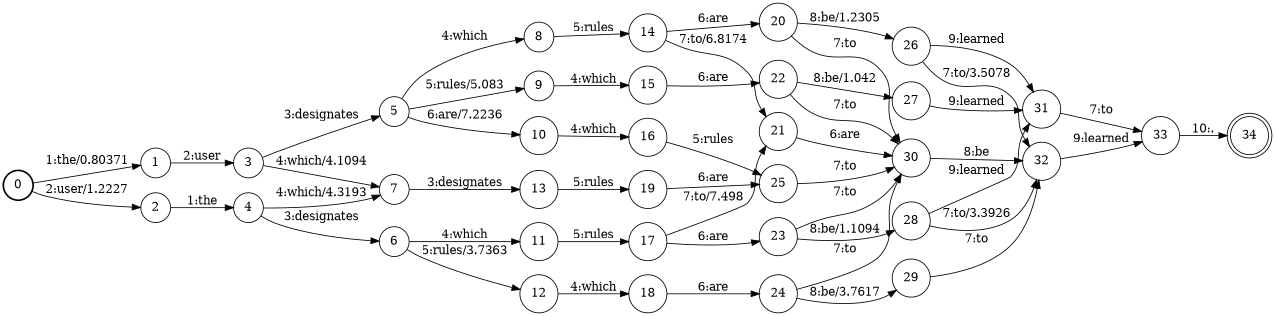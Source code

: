 digraph FST {
rankdir = LR;
size = "8.5,11";
label = "";
center = 1;
orientation = Portrait;
ranksep = "0.4";
nodesep = "0.25";
0 [label = "0", shape = circle, style = bold, fontsize = 14]
	0 -> 1 [label = "1:the/0.80371", fontsize = 14];
	0 -> 2 [label = "2:user/1.2227", fontsize = 14];
1 [label = "1", shape = circle, style = solid, fontsize = 14]
	1 -> 3 [label = "2:user", fontsize = 14];
2 [label = "2", shape = circle, style = solid, fontsize = 14]
	2 -> 4 [label = "1:the", fontsize = 14];
3 [label = "3", shape = circle, style = solid, fontsize = 14]
	3 -> 5 [label = "3:designates", fontsize = 14];
	3 -> 7 [label = "4:which/4.1094", fontsize = 14];
4 [label = "4", shape = circle, style = solid, fontsize = 14]
	4 -> 6 [label = "3:designates", fontsize = 14];
	4 -> 7 [label = "4:which/4.3193", fontsize = 14];
5 [label = "5", shape = circle, style = solid, fontsize = 14]
	5 -> 8 [label = "4:which", fontsize = 14];
	5 -> 9 [label = "5:rules/5.083", fontsize = 14];
	5 -> 10 [label = "6:are/7.2236", fontsize = 14];
6 [label = "6", shape = circle, style = solid, fontsize = 14]
	6 -> 11 [label = "4:which", fontsize = 14];
	6 -> 12 [label = "5:rules/3.7363", fontsize = 14];
7 [label = "7", shape = circle, style = solid, fontsize = 14]
	7 -> 13 [label = "3:designates", fontsize = 14];
8 [label = "8", shape = circle, style = solid, fontsize = 14]
	8 -> 14 [label = "5:rules", fontsize = 14];
9 [label = "9", shape = circle, style = solid, fontsize = 14]
	9 -> 15 [label = "4:which", fontsize = 14];
10 [label = "10", shape = circle, style = solid, fontsize = 14]
	10 -> 16 [label = "4:which", fontsize = 14];
11 [label = "11", shape = circle, style = solid, fontsize = 14]
	11 -> 17 [label = "5:rules", fontsize = 14];
12 [label = "12", shape = circle, style = solid, fontsize = 14]
	12 -> 18 [label = "4:which", fontsize = 14];
13 [label = "13", shape = circle, style = solid, fontsize = 14]
	13 -> 19 [label = "5:rules", fontsize = 14];
14 [label = "14", shape = circle, style = solid, fontsize = 14]
	14 -> 20 [label = "6:are", fontsize = 14];
	14 -> 21 [label = "7:to/6.8174", fontsize = 14];
15 [label = "15", shape = circle, style = solid, fontsize = 14]
	15 -> 22 [label = "6:are", fontsize = 14];
16 [label = "16", shape = circle, style = solid, fontsize = 14]
	16 -> 25 [label = "5:rules", fontsize = 14];
17 [label = "17", shape = circle, style = solid, fontsize = 14]
	17 -> 23 [label = "6:are", fontsize = 14];
	17 -> 21 [label = "7:to/7.498", fontsize = 14];
18 [label = "18", shape = circle, style = solid, fontsize = 14]
	18 -> 24 [label = "6:are", fontsize = 14];
19 [label = "19", shape = circle, style = solid, fontsize = 14]
	19 -> 25 [label = "6:are", fontsize = 14];
20 [label = "20", shape = circle, style = solid, fontsize = 14]
	20 -> 30 [label = "7:to", fontsize = 14];
	20 -> 26 [label = "8:be/1.2305", fontsize = 14];
21 [label = "21", shape = circle, style = solid, fontsize = 14]
	21 -> 30 [label = "6:are", fontsize = 14];
22 [label = "22", shape = circle, style = solid, fontsize = 14]
	22 -> 30 [label = "7:to", fontsize = 14];
	22 -> 27 [label = "8:be/1.042", fontsize = 14];
23 [label = "23", shape = circle, style = solid, fontsize = 14]
	23 -> 30 [label = "7:to", fontsize = 14];
	23 -> 28 [label = "8:be/1.1094", fontsize = 14];
24 [label = "24", shape = circle, style = solid, fontsize = 14]
	24 -> 30 [label = "7:to", fontsize = 14];
	24 -> 29 [label = "8:be/3.7617", fontsize = 14];
25 [label = "25", shape = circle, style = solid, fontsize = 14]
	25 -> 30 [label = "7:to", fontsize = 14];
26 [label = "26", shape = circle, style = solid, fontsize = 14]
	26 -> 32 [label = "7:to/3.5078", fontsize = 14];
	26 -> 31 [label = "9:learned", fontsize = 14];
27 [label = "27", shape = circle, style = solid, fontsize = 14]
	27 -> 31 [label = "9:learned", fontsize = 14];
28 [label = "28", shape = circle, style = solid, fontsize = 14]
	28 -> 32 [label = "7:to/3.3926", fontsize = 14];
	28 -> 31 [label = "9:learned", fontsize = 14];
29 [label = "29", shape = circle, style = solid, fontsize = 14]
	29 -> 32 [label = "7:to", fontsize = 14];
30 [label = "30", shape = circle, style = solid, fontsize = 14]
	30 -> 32 [label = "8:be", fontsize = 14];
31 [label = "31", shape = circle, style = solid, fontsize = 14]
	31 -> 33 [label = "7:to", fontsize = 14];
32 [label = "32", shape = circle, style = solid, fontsize = 14]
	32 -> 33 [label = "9:learned", fontsize = 14];
33 [label = "33", shape = circle, style = solid, fontsize = 14]
	33 -> 34 [label = "10:.", fontsize = 14];
34 [label = "34", shape = doublecircle, style = solid, fontsize = 14]
}
